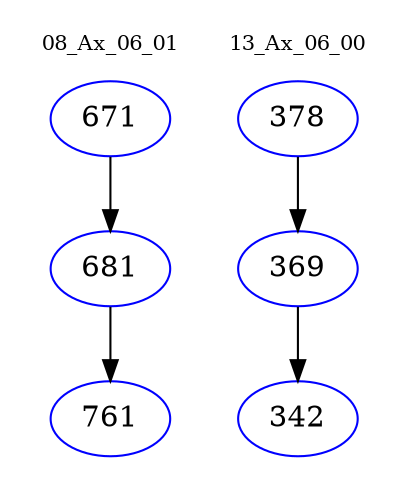 digraph{
subgraph cluster_0 {
color = white
label = "08_Ax_06_01";
fontsize=10;
T0_671 [label="671", color="blue"]
T0_671 -> T0_681 [color="black"]
T0_681 [label="681", color="blue"]
T0_681 -> T0_761 [color="black"]
T0_761 [label="761", color="blue"]
}
subgraph cluster_1 {
color = white
label = "13_Ax_06_00";
fontsize=10;
T1_378 [label="378", color="blue"]
T1_378 -> T1_369 [color="black"]
T1_369 [label="369", color="blue"]
T1_369 -> T1_342 [color="black"]
T1_342 [label="342", color="blue"]
}
}
